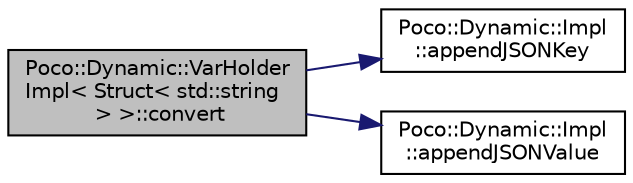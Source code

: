 digraph "Poco::Dynamic::VarHolderImpl&lt; Struct&lt; std::string &gt; &gt;::convert"
{
 // LATEX_PDF_SIZE
  edge [fontname="Helvetica",fontsize="10",labelfontname="Helvetica",labelfontsize="10"];
  node [fontname="Helvetica",fontsize="10",shape=record];
  rankdir="LR";
  Node1 [label="Poco::Dynamic::VarHolder\lImpl\< Struct\< std::string\l \> \>::convert",height=0.2,width=0.4,color="black", fillcolor="grey75", style="filled", fontcolor="black",tooltip=" "];
  Node1 -> Node2 [color="midnightblue",fontsize="10",style="solid",fontname="Helvetica"];
  Node2 [label="Poco::Dynamic::Impl\l::appendJSONKey",height=0.2,width=0.4,color="black", fillcolor="white", style="filled",URL="$namespacePoco_1_1Dynamic_1_1Impl.html#a2eb05dd2722e21f899480e1dc822b817",tooltip="Returns true for values that should be JSON-formatted as string."];
  Node1 -> Node3 [color="midnightblue",fontsize="10",style="solid",fontname="Helvetica"];
  Node3 [label="Poco::Dynamic::Impl\l::appendJSONValue",height=0.2,width=0.4,color="black", fillcolor="white", style="filled",URL="$namespacePoco_1_1Dynamic_1_1Impl.html#a2e68353c5081150efc8e65e31ea40265",tooltip=" "];
}
